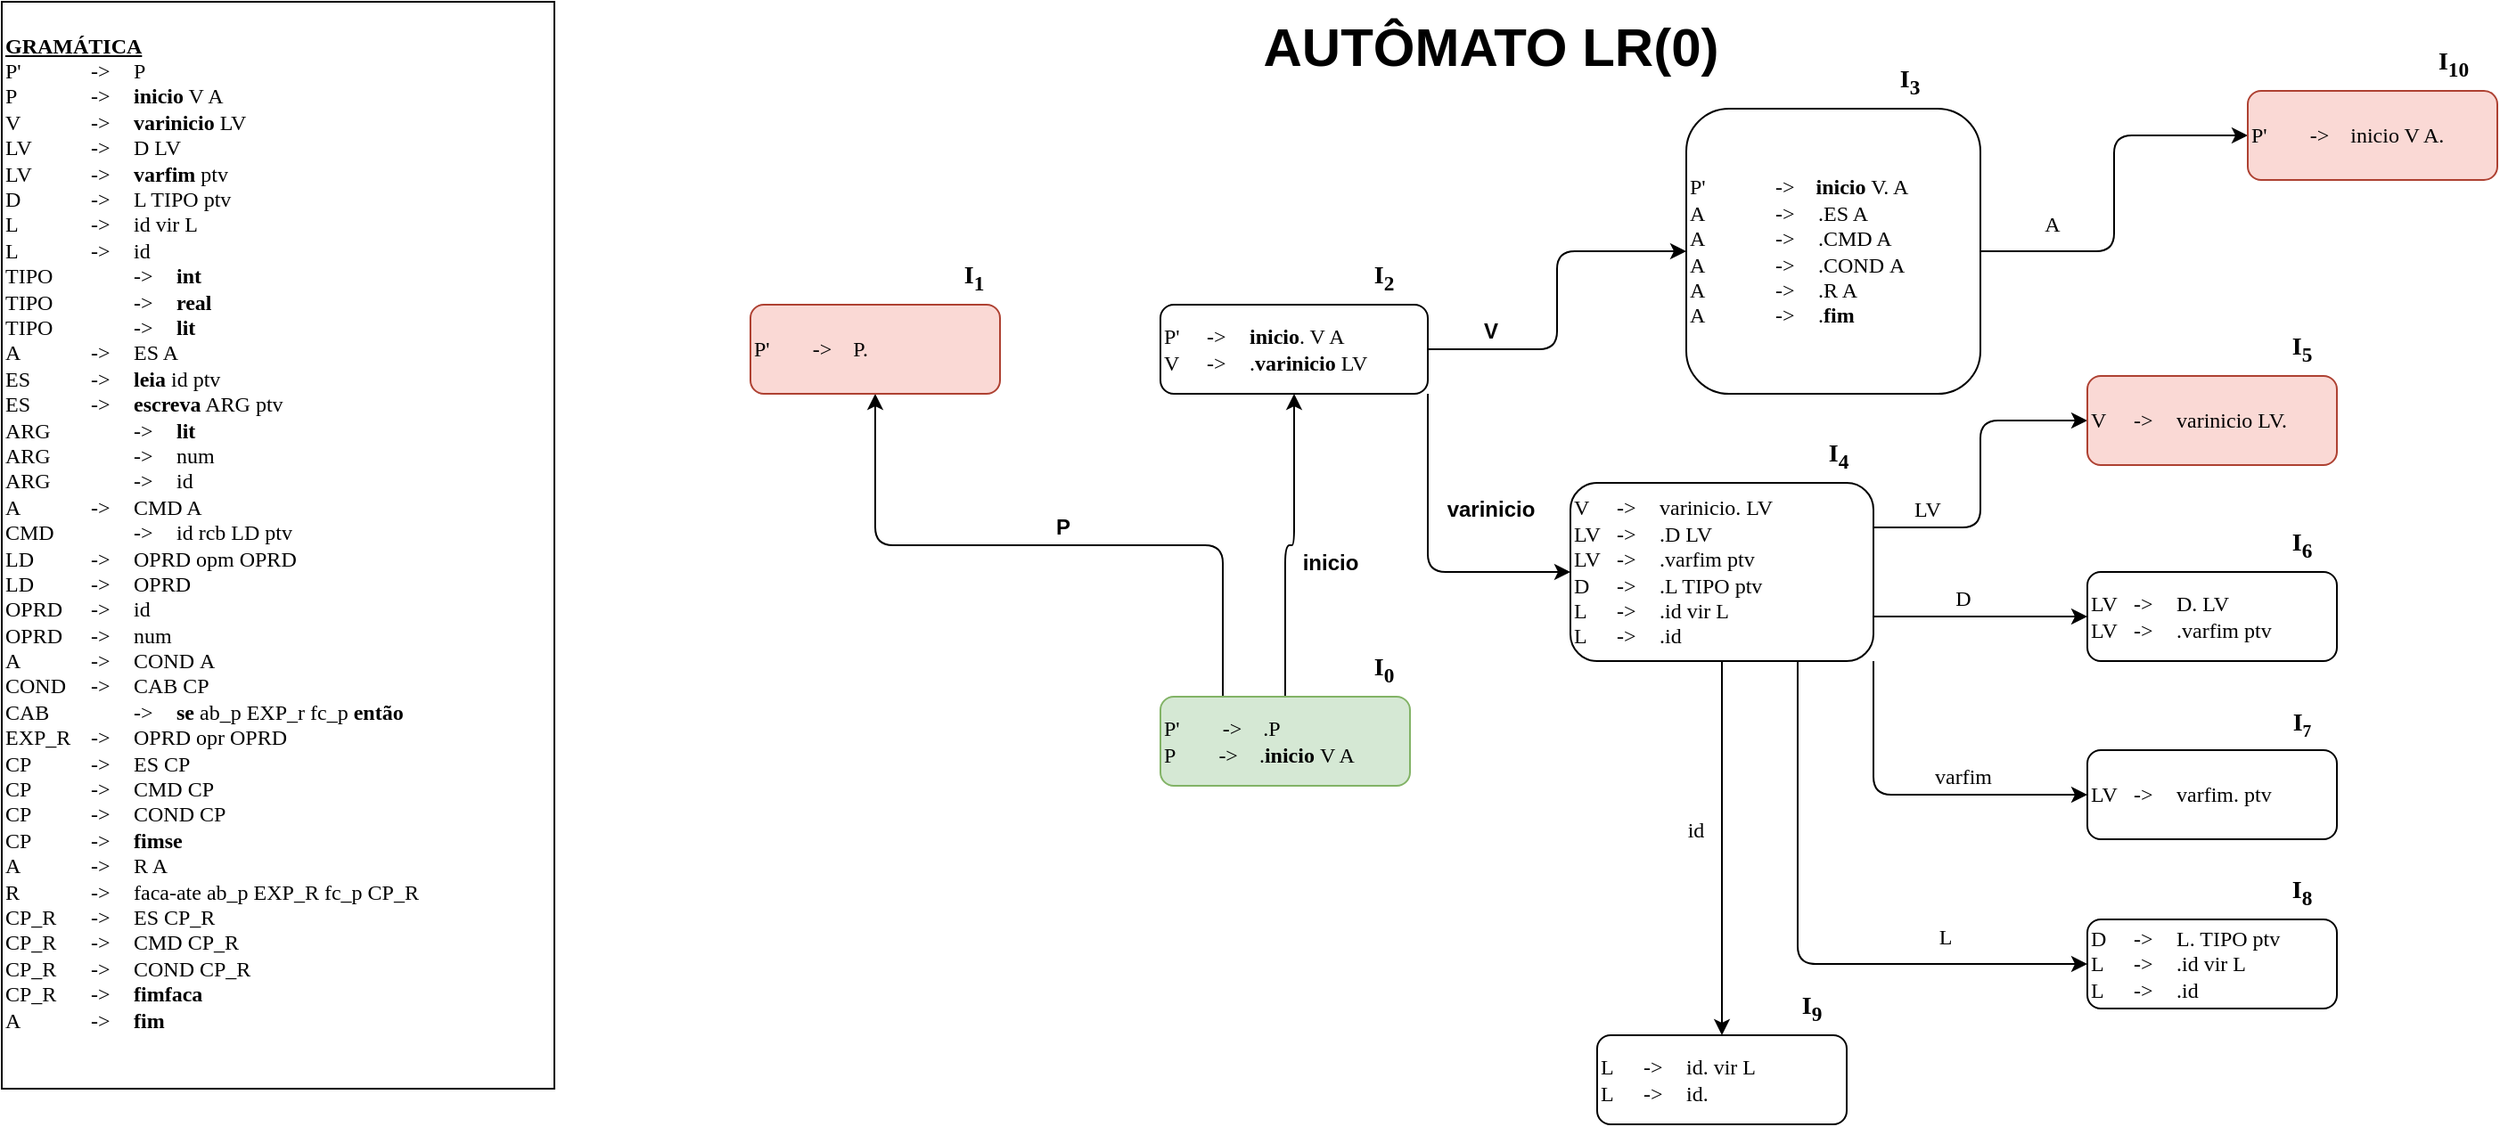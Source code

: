 <mxfile version="26.2.14">
  <diagram name="Página-1" id="nsuVEfHtQZk3GMttRqYm">
    <mxGraphModel dx="947" dy="535" grid="1" gridSize="10" guides="1" tooltips="1" connect="1" arrows="1" fold="1" page="1" pageScale="1" pageWidth="827" pageHeight="1169" math="0" shadow="0">
      <root>
        <mxCell id="0" />
        <mxCell id="1" parent="0" />
        <mxCell id="PhY8fSfeEHadAS-4ZrS1-2" value="&lt;div&gt;&lt;b&gt;&lt;font face=&quot;Verdana&quot;&gt;&lt;u&gt;GRAMÁTICA&lt;/u&gt;&lt;/font&gt;&lt;/b&gt;&lt;/div&gt;&lt;font face=&quot;Verdana&quot;&gt;P&#39;&lt;span style=&quot;white-space: pre;&quot;&gt;&#x9;&lt;span style=&quot;white-space: pre;&quot;&gt;&#x9;&lt;/span&gt;&lt;/span&gt;-&amp;gt;&lt;span style=&quot;white-space: pre;&quot;&gt;&#x9;&lt;/span&gt;P&lt;/font&gt;&lt;div&gt;&lt;font face=&quot;Verdana&quot;&gt;P&lt;span style=&quot;white-space: pre;&quot;&gt;&#x9;&lt;span style=&quot;white-space: pre;&quot;&gt;&#x9;&lt;/span&gt;&lt;/span&gt;-&amp;gt;&lt;span style=&quot;white-space: pre;&quot;&gt;&#x9;&lt;/span&gt;&lt;b&gt;inicio&lt;/b&gt; V A&lt;/font&gt;&lt;/div&gt;&lt;div&gt;&lt;font face=&quot;Verdana&quot;&gt;V&lt;span style=&quot;white-space: pre;&quot;&gt;&#x9;&lt;span style=&quot;white-space: pre;&quot;&gt;&#x9;&lt;/span&gt;&lt;/span&gt;-&amp;gt;&amp;nbsp;&lt;span style=&quot;white-space: pre;&quot;&gt;&#x9;&lt;/span&gt;&lt;b&gt;varinicio&lt;/b&gt; LV&lt;/font&gt;&lt;/div&gt;&lt;div&gt;&lt;font face=&quot;Verdana&quot;&gt;LV&lt;span style=&quot;white-space: pre;&quot;&gt;&#x9;&lt;span style=&quot;white-space: pre;&quot;&gt;&#x9;&lt;/span&gt;&lt;/span&gt;-&amp;gt;&lt;span style=&quot;white-space: pre;&quot;&gt;&#x9;&lt;/span&gt;D LV&lt;/font&gt;&lt;/div&gt;&lt;div&gt;&lt;font face=&quot;Verdana&quot;&gt;LV&lt;span style=&quot;white-space: pre;&quot;&gt;&#x9;&lt;span style=&quot;white-space: pre;&quot;&gt;&#x9;&lt;/span&gt;&lt;/span&gt;-&amp;gt;&lt;span style=&quot;white-space: pre;&quot;&gt;&#x9;&lt;/span&gt;&lt;b&gt;varfim&lt;/b&gt; ptv&lt;/font&gt;&lt;/div&gt;&lt;div&gt;&lt;font face=&quot;Verdana&quot;&gt;D&lt;span style=&quot;white-space: pre;&quot;&gt;&#x9;&lt;span style=&quot;white-space: pre;&quot;&gt;&#x9;&lt;/span&gt;&lt;/span&gt;-&amp;gt;&lt;span style=&quot;white-space: pre;&quot;&gt;&#x9;&lt;/span&gt;L TIPO ptv&lt;/font&gt;&lt;/div&gt;&lt;div&gt;&lt;font face=&quot;Verdana&quot;&gt;L&lt;span style=&quot;white-space: pre;&quot;&gt;&#x9;&lt;span style=&quot;white-space: pre;&quot;&gt;&#x9;&lt;/span&gt;&lt;/span&gt;-&amp;gt;&lt;span style=&quot;white-space: pre;&quot;&gt;&#x9;&lt;/span&gt;id vir L&lt;/font&gt;&lt;/div&gt;&lt;div&gt;&lt;font face=&quot;Verdana&quot;&gt;L&lt;span style=&quot;white-space: pre;&quot;&gt;&#x9;&lt;span style=&quot;white-space: pre;&quot;&gt;&#x9;&lt;/span&gt;&lt;/span&gt;-&amp;gt;&lt;span style=&quot;white-space: pre;&quot;&gt;&#x9;&lt;/span&gt;id&lt;/font&gt;&lt;/div&gt;&lt;div&gt;&lt;font face=&quot;Verdana&quot;&gt;TIPO&lt;span style=&quot;white-space: pre;&quot;&gt;&#x9;&lt;/span&gt;&lt;span style=&quot;white-space: pre;&quot;&gt;&#x9;&lt;/span&gt;-&amp;gt;&lt;span style=&quot;white-space: pre;&quot;&gt;&#x9;&lt;/span&gt;&lt;b&gt;int&lt;/b&gt;&lt;/font&gt;&lt;/div&gt;&lt;div&gt;&lt;font face=&quot;Verdana&quot;&gt;TIPO&lt;span style=&quot;white-space: pre;&quot;&gt;&#x9;&lt;span style=&quot;white-space: pre;&quot;&gt;&#x9;&lt;/span&gt;&lt;/span&gt;-&amp;gt;&lt;span style=&quot;white-space: pre;&quot;&gt;&#x9;&lt;/span&gt;&lt;b&gt;real&lt;/b&gt;&lt;/font&gt;&lt;/div&gt;&lt;div&gt;&lt;font face=&quot;Verdana&quot;&gt;TIPO&lt;span style=&quot;white-space: pre;&quot;&gt;&#x9;&lt;/span&gt;&lt;span style=&quot;white-space: pre;&quot;&gt;&#x9;&lt;/span&gt;-&amp;gt;&lt;span style=&quot;white-space: pre;&quot;&gt;&#x9;&lt;/span&gt;&lt;b&gt;lit&lt;/b&gt;&lt;/font&gt;&lt;/div&gt;&lt;div&gt;&lt;font face=&quot;Verdana&quot;&gt;A&lt;span style=&quot;white-space: pre;&quot;&gt;&#x9;&lt;/span&gt;&lt;span style=&quot;white-space: pre;&quot;&gt;&#x9;&lt;/span&gt;-&amp;gt;&amp;nbsp;&lt;span style=&quot;white-space: pre;&quot;&gt;&#x9;&lt;/span&gt;ES A&lt;/font&gt;&lt;/div&gt;&lt;div&gt;&lt;font face=&quot;Verdana&quot;&gt;ES&lt;span style=&quot;white-space: pre;&quot;&gt;&#x9;&lt;span style=&quot;white-space: pre;&quot;&gt;&#x9;&lt;/span&gt;-&amp;gt;&lt;span style=&quot;white-space: pre;&quot;&gt;&#x9;&lt;/span&gt;&lt;b&gt;leia&lt;/b&gt; id ptv&lt;/span&gt;&lt;/font&gt;&lt;/div&gt;&lt;div&gt;&lt;font face=&quot;Verdana&quot;&gt;ES&lt;span style=&quot;white-space: pre;&quot;&gt;&#x9;&lt;/span&gt;&lt;span style=&quot;white-space: pre;&quot;&gt;&#x9;&lt;/span&gt;-&amp;gt; &lt;span style=&quot;white-space: pre;&quot;&gt;&#x9;&lt;/span&gt;&lt;b&gt;escreva&lt;/b&gt; ARG ptv&lt;/font&gt;&lt;/div&gt;&lt;div&gt;&lt;font face=&quot;Verdana&quot;&gt;ARG&lt;span style=&quot;white-space: pre;&quot;&gt;&#x9;&lt;span style=&quot;white-space: pre;&quot;&gt;&#x9;&lt;/span&gt;&lt;/span&gt;-&amp;gt; &lt;span style=&quot;white-space: pre;&quot;&gt;&#x9;&lt;/span&gt;&lt;b&gt;lit&lt;/b&gt;&lt;/font&gt;&lt;/div&gt;&lt;div&gt;&lt;font face=&quot;Verdana&quot;&gt;ARG&lt;span style=&quot;white-space: pre;&quot;&gt;&#x9;&lt;span style=&quot;white-space: pre;&quot;&gt;&#x9;&lt;/span&gt;&lt;/span&gt;-&amp;gt;&lt;span style=&quot;white-space: pre;&quot;&gt;&#x9;&lt;/span&gt;num&lt;/font&gt;&lt;/div&gt;&lt;div&gt;&lt;font face=&quot;Verdana&quot;&gt;ARG&lt;span style=&quot;white-space: pre;&quot;&gt;&#x9;&lt;span style=&quot;white-space: pre;&quot;&gt;&#x9;&lt;/span&gt;&lt;/span&gt;-&amp;gt;&lt;span style=&quot;white-space: pre;&quot;&gt;&#x9;&lt;/span&gt;id&lt;/font&gt;&lt;/div&gt;&lt;div&gt;&lt;font face=&quot;Verdana&quot;&gt;A&lt;span style=&quot;white-space: pre;&quot;&gt;&#x9;&lt;/span&gt;&lt;span style=&quot;white-space: pre;&quot;&gt;&#x9;&lt;/span&gt;-&amp;gt;&lt;span style=&quot;white-space: pre;&quot;&gt;&#x9;&lt;/span&gt;CMD A&lt;/font&gt;&lt;/div&gt;&lt;div&gt;&lt;font face=&quot;Verdana&quot;&gt;CMD&lt;span style=&quot;white-space: pre;&quot;&gt;&#x9;&lt;span style=&quot;white-space: pre;&quot;&gt;&#x9;&lt;/span&gt;&lt;/span&gt;-&amp;gt;&lt;span style=&quot;white-space: pre;&quot;&gt;&#x9;&lt;/span&gt;id rcb LD ptv&lt;/font&gt;&lt;/div&gt;&lt;div&gt;&lt;font face=&quot;Verdana&quot;&gt;LD&lt;span style=&quot;white-space: pre;&quot;&gt;&#x9;&lt;span style=&quot;white-space: pre;&quot;&gt;&#x9;&lt;/span&gt;-&amp;gt;&lt;span style=&quot;white-space: pre;&quot;&gt;&#x9;&lt;/span&gt;OPRD opm OPRD&lt;/span&gt;&lt;/font&gt;&lt;/div&gt;&lt;div&gt;&lt;font face=&quot;Verdana&quot;&gt;LD&lt;span style=&quot;white-space: pre;&quot;&gt;&#x9;&lt;span style=&quot;white-space: pre;&quot;&gt;&#x9;&lt;/span&gt;-&amp;gt;&lt;span style=&quot;white-space: pre;&quot;&gt;&#x9;&lt;/span&gt;OPRD&lt;/span&gt;&lt;/font&gt;&lt;/div&gt;&lt;div&gt;&lt;font face=&quot;Verdana&quot;&gt;OPRD&lt;span style=&quot;white-space: pre;&quot;&gt;&#x9;&lt;/span&gt;-&amp;gt;&lt;span style=&quot;white-space: pre;&quot;&gt;&#x9;&lt;/span&gt;id&lt;/font&gt;&lt;/div&gt;&lt;div&gt;&lt;font face=&quot;Verdana&quot;&gt;OPRD&lt;span style=&quot;white-space: pre;&quot;&gt;&#x9;&lt;/span&gt;-&amp;gt;&lt;span style=&quot;white-space: pre;&quot;&gt;&#x9;&lt;/span&gt;num&lt;/font&gt;&lt;/div&gt;&lt;div&gt;&lt;font face=&quot;Verdana&quot;&gt;A&lt;span style=&quot;white-space: pre;&quot;&gt;&#x9;&lt;span style=&quot;white-space: pre;&quot;&gt;&#x9;&lt;/span&gt;-&amp;gt;&lt;span style=&quot;white-space: pre;&quot;&gt;&#x9;&lt;/span&gt;COND&lt;/span&gt;&amp;nbsp;A&lt;/font&gt;&lt;/div&gt;&lt;div&gt;&lt;font face=&quot;Verdana&quot;&gt;COND&lt;span style=&quot;white-space: pre;&quot;&gt;&#x9;&lt;/span&gt;-&amp;gt;&lt;span style=&quot;white-space: pre;&quot;&gt;&#x9;&lt;/span&gt;CAB CP&lt;/font&gt;&lt;/div&gt;&lt;div&gt;&lt;font face=&quot;Verdana&quot;&gt;CAB&lt;span style=&quot;white-space: pre;&quot;&gt;&#x9;&lt;/span&gt;&lt;span style=&quot;white-space: pre;&quot;&gt;&#x9;&lt;/span&gt;-&amp;gt;&lt;span style=&quot;white-space: pre;&quot;&gt;&#x9;&lt;/span&gt;&lt;b&gt;se&lt;/b&gt; ab_p EXP_r fc_p &lt;b&gt;então&lt;/b&gt;&lt;/font&gt;&lt;/div&gt;&lt;div&gt;&lt;font face=&quot;Verdana&quot;&gt;EXP_R&lt;span style=&quot;white-space: pre;&quot;&gt;&#x9;&lt;/span&gt;-&amp;gt;&lt;span style=&quot;white-space: pre;&quot;&gt;&#x9;&lt;/span&gt;OPRD opr OPRD&lt;/font&gt;&lt;/div&gt;&lt;div&gt;&lt;font face=&quot;Verdana&quot;&gt;CP&lt;span style=&quot;white-space: pre;&quot;&gt;&#x9;&lt;span style=&quot;white-space: pre;&quot;&gt;&#x9;&lt;/span&gt;-&amp;gt;&lt;span style=&quot;white-space: pre;&quot;&gt;&#x9;&lt;/span&gt;ES CP&lt;/span&gt;&lt;/font&gt;&lt;/div&gt;&lt;div&gt;&lt;font face=&quot;Verdana&quot;&gt;CP&lt;span style=&quot;white-space: pre;&quot;&gt;&#x9;&lt;/span&gt;&lt;span style=&quot;white-space: pre;&quot;&gt;&#x9;&lt;/span&gt;-&amp;gt;&amp;nbsp;&lt;span style=&quot;white-space: pre;&quot;&gt;&#x9;&lt;/span&gt;CMD CP&lt;/font&gt;&lt;/div&gt;&lt;div&gt;&lt;font face=&quot;Verdana&quot;&gt;CP&lt;span style=&quot;white-space: pre;&quot;&gt;&#x9;&lt;/span&gt;&lt;span style=&quot;white-space: pre;&quot;&gt;&#x9;&lt;/span&gt;-&amp;gt;&lt;span style=&quot;white-space: pre;&quot;&gt;&#x9;&lt;/span&gt;COND CP&lt;/font&gt;&lt;/div&gt;&lt;div&gt;&lt;font face=&quot;Verdana&quot;&gt;CP&lt;span style=&quot;white-space: pre;&quot;&gt;&#x9;&lt;/span&gt;&lt;span style=&quot;white-space: pre;&quot;&gt;&#x9;&lt;/span&gt;-&amp;gt;&lt;span style=&quot;white-space: pre;&quot;&gt;&#x9;&lt;/span&gt;&lt;b&gt;fimse&lt;/b&gt;&lt;/font&gt;&lt;/div&gt;&lt;div&gt;&lt;font face=&quot;Verdana&quot;&gt;A&lt;span style=&quot;white-space: pre;&quot;&gt;&#x9;&lt;/span&gt;&lt;span style=&quot;white-space: pre;&quot;&gt;&#x9;&lt;/span&gt;-&amp;gt;&lt;span style=&quot;white-space: pre;&quot;&gt;&#x9;&lt;/span&gt;R A&lt;/font&gt;&lt;/div&gt;&lt;div&gt;&lt;font face=&quot;Verdana&quot;&gt;R&lt;span style=&quot;white-space: pre;&quot;&gt;&#x9;&lt;/span&gt;&lt;span style=&quot;white-space: pre;&quot;&gt;&#x9;&lt;/span&gt;-&amp;gt; &lt;span style=&quot;white-space: pre;&quot;&gt;&#x9;&lt;/span&gt;faca-ate ab_p EXP_R fc_p CP_R&lt;/font&gt;&lt;/div&gt;&lt;div&gt;&lt;font face=&quot;Verdana&quot;&gt;CP_R&lt;span style=&quot;white-space: pre;&quot;&gt;&#x9;&lt;/span&gt;-&amp;gt;&lt;span style=&quot;white-space: pre;&quot;&gt;&#x9;&lt;/span&gt;ES CP_R&lt;/font&gt;&lt;/div&gt;&lt;div&gt;&lt;font face=&quot;Verdana&quot;&gt;CP_R&lt;span style=&quot;white-space: pre;&quot;&gt;&#x9;&lt;/span&gt;-&amp;gt;&lt;span style=&quot;white-space: pre;&quot;&gt;&#x9;&lt;/span&gt;CMD CP_R&lt;/font&gt;&lt;/div&gt;&lt;div&gt;&lt;font face=&quot;Verdana&quot;&gt;CP_R&lt;span style=&quot;white-space: pre;&quot;&gt;&#x9;&lt;/span&gt;-&amp;gt;&lt;span style=&quot;white-space: pre;&quot;&gt;&#x9;&lt;/span&gt;COND CP_R&lt;/font&gt;&lt;/div&gt;&lt;div&gt;&lt;font face=&quot;Verdana&quot;&gt;CP_R&lt;span style=&quot;white-space: pre;&quot;&gt;&#x9;&lt;/span&gt;-&amp;gt;&lt;span style=&quot;white-space: pre;&quot;&gt;&#x9;&lt;/span&gt;&lt;b&gt;fimfaca&lt;/b&gt;&lt;/font&gt;&lt;/div&gt;&lt;div&gt;&lt;font face=&quot;Verdana&quot;&gt;A&lt;span style=&quot;white-space: pre;&quot;&gt;&#x9;&lt;/span&gt;&lt;span style=&quot;white-space: pre;&quot;&gt;&#x9;&lt;/span&gt;-&amp;gt;&lt;span style=&quot;white-space: pre;&quot;&gt;&#x9;&lt;/span&gt;&lt;b&gt;fim&lt;/b&gt;&lt;/font&gt;&lt;/div&gt;&lt;div&gt;&lt;br&gt;&lt;/div&gt;" style="rounded=0;whiteSpace=wrap;html=1;align=left;" parent="1" vertex="1">
          <mxGeometry x="60" y="20" width="310" height="610" as="geometry" />
        </mxCell>
        <mxCell id="w2phAXO2aed_HeDv7RQd-7" style="edgeStyle=orthogonalEdgeStyle;rounded=1;orthogonalLoop=1;jettySize=auto;html=1;exitX=0.25;exitY=0;exitDx=0;exitDy=0;entryX=0.5;entryY=1;entryDx=0;entryDy=0;" edge="1" parent="1" source="w2phAXO2aed_HeDv7RQd-1" target="w2phAXO2aed_HeDv7RQd-5">
          <mxGeometry relative="1" as="geometry" />
        </mxCell>
        <mxCell id="w2phAXO2aed_HeDv7RQd-9" style="edgeStyle=orthogonalEdgeStyle;rounded=1;orthogonalLoop=1;jettySize=auto;html=1;entryX=0.5;entryY=1;entryDx=0;entryDy=0;entryPerimeter=0;" edge="1" parent="1" source="w2phAXO2aed_HeDv7RQd-1" target="w2phAXO2aed_HeDv7RQd-10">
          <mxGeometry relative="1" as="geometry">
            <mxPoint x="780.0" y="250" as="targetPoint" />
          </mxGeometry>
        </mxCell>
        <mxCell id="w2phAXO2aed_HeDv7RQd-1" value="&lt;span style=&quot;color: rgb(0, 0, 0); font-size: 12px; font-style: normal; font-variant-ligatures: normal; font-variant-caps: normal; font-weight: 400; letter-spacing: normal; orphans: 2; text-indent: 0px; text-transform: none; widows: 2; word-spacing: 0px; -webkit-text-stroke-width: 0px; white-space: normal; text-decoration-thickness: initial; text-decoration-style: initial; text-decoration-color: initial; float: none; display: inline !important;&quot;&gt;P&#39;&lt;/span&gt;&lt;span style=&quot;forced-color-adjust: none; color: rgb(0, 0, 0); font-size: 12px; font-style: normal; font-variant-ligatures: normal; font-variant-caps: normal; font-weight: 400; letter-spacing: normal; orphans: 2; text-indent: 0px; text-transform: none; widows: 2; word-spacing: 0px; -webkit-text-stroke-width: 0px; text-decoration-thickness: initial; text-decoration-style: initial; text-decoration-color: initial; white-space: pre;&quot;&gt;&lt;span style=&quot;white-space: pre;&quot;&gt;&amp;nbsp;&amp;nbsp;&amp;nbsp;&amp;nbsp;&lt;/span&gt;&lt;span style=&quot;forced-color-adjust: none; white-space: pre;&quot;&gt;&lt;span style=&quot;white-space: pre;&quot;&gt;&amp;nbsp;&amp;nbsp;&amp;nbsp;&amp;nbsp;&lt;/span&gt;&lt;/span&gt;&lt;/span&gt;&lt;span style=&quot;color: rgb(0, 0, 0); font-size: 12px; font-style: normal; font-variant-ligatures: normal; font-variant-caps: normal; font-weight: 400; letter-spacing: normal; orphans: 2; text-indent: 0px; text-transform: none; widows: 2; word-spacing: 0px; -webkit-text-stroke-width: 0px; white-space: normal; text-decoration-thickness: initial; text-decoration-style: initial; text-decoration-color: initial; float: none; display: inline !important;&quot;&gt;-&amp;gt;&lt;/span&gt;&lt;span style=&quot;forced-color-adjust: none; color: rgb(0, 0, 0); font-size: 12px; font-style: normal; font-variant-ligatures: normal; font-variant-caps: normal; font-weight: 400; letter-spacing: normal; orphans: 2; text-indent: 0px; text-transform: none; widows: 2; word-spacing: 0px; -webkit-text-stroke-width: 0px; text-decoration-thickness: initial; text-decoration-style: initial; text-decoration-color: initial; white-space: pre;&quot;&gt;&lt;span style=&quot;white-space: pre;&quot;&gt;&amp;nbsp;&amp;nbsp;&amp;nbsp;&amp;nbsp;.&lt;/span&gt;&lt;/span&gt;&lt;span style=&quot;color: rgb(0, 0, 0); font-size: 12px; font-style: normal; font-variant-ligatures: normal; font-variant-caps: normal; font-weight: 400; letter-spacing: normal; orphans: 2; text-indent: 0px; text-transform: none; widows: 2; word-spacing: 0px; -webkit-text-stroke-width: 0px; white-space: normal; text-decoration-thickness: initial; text-decoration-style: initial; text-decoration-color: initial; float: none; display: inline !important;&quot;&gt;P&lt;/span&gt;&lt;div style=&quot;forced-color-adjust: none; color: rgb(0, 0, 0); font-size: 12px; font-style: normal; font-variant-ligatures: normal; font-variant-caps: normal; font-weight: 400; letter-spacing: normal; orphans: 2; text-indent: 0px; text-transform: none; widows: 2; word-spacing: 0px; -webkit-text-stroke-width: 0px; white-space: normal; text-decoration-thickness: initial; text-decoration-style: initial; text-decoration-color: initial;&quot;&gt;P&lt;span style=&quot;forced-color-adjust: none; white-space: pre;&quot;&gt;&lt;span style=&quot;white-space: pre;&quot;&gt;&amp;nbsp;&amp;nbsp;&amp;nbsp;&amp;nbsp;&lt;/span&gt;&lt;span style=&quot;forced-color-adjust: none; white-space: pre;&quot;&gt;&lt;span style=&quot;white-space: pre;&quot;&gt;&amp;nbsp;&amp;nbsp;&amp;nbsp;&amp;nbsp;&lt;/span&gt;&lt;/span&gt;&lt;/span&gt;-&amp;gt;&lt;span style=&quot;forced-color-adjust: none; white-space: pre;&quot;&gt;&lt;span style=&quot;white-space: pre;&quot;&gt;&amp;nbsp;&amp;nbsp;&amp;nbsp;&amp;nbsp;.&lt;/span&gt;&lt;/span&gt;&lt;b style=&quot;forced-color-adjust: none;&quot;&gt;inicio&lt;/b&gt;&lt;span&gt;&amp;nbsp;&lt;/span&gt;V A&lt;/div&gt;" style="text;whiteSpace=wrap;html=1;fillColor=#d5e8d4;strokeColor=#82b366;rounded=1;labelBorderColor=none;labelBackgroundColor=none;textShadow=0;align=left;verticalAlign=middle;fontFamily=Verdana;" vertex="1" parent="1">
          <mxGeometry x="710" y="410" width="140" height="50" as="geometry" />
        </mxCell>
        <mxCell id="w2phAXO2aed_HeDv7RQd-2" value="&lt;b&gt;&lt;font face=&quot;Verdana&quot; style=&quot;font-size: 14px;&quot;&gt;I&lt;sub style=&quot;&quot;&gt;0&lt;/sub&gt;&lt;/font&gt;&lt;/b&gt;" style="text;html=1;align=center;verticalAlign=middle;resizable=0;points=[];autosize=1;fillColor=none;strokeColor=none;" vertex="1" parent="1">
          <mxGeometry x="815" y="380" width="40" height="30" as="geometry" />
        </mxCell>
        <mxCell id="w2phAXO2aed_HeDv7RQd-5" value="&lt;span style=&quot;color: rgb(0, 0, 0); font-size: 12px; font-style: normal; font-variant-ligatures: normal; font-variant-caps: normal; font-weight: 400; letter-spacing: normal; orphans: 2; text-indent: 0px; text-transform: none; widows: 2; word-spacing: 0px; -webkit-text-stroke-width: 0px; white-space: normal; text-decoration-thickness: initial; text-decoration-style: initial; text-decoration-color: initial; float: none; display: inline !important;&quot;&gt;P&#39;&lt;/span&gt;&lt;span style=&quot;forced-color-adjust: none; color: rgb(0, 0, 0); font-size: 12px; font-style: normal; font-variant-ligatures: normal; font-variant-caps: normal; font-weight: 400; letter-spacing: normal; orphans: 2; text-indent: 0px; text-transform: none; widows: 2; word-spacing: 0px; -webkit-text-stroke-width: 0px; text-decoration-thickness: initial; text-decoration-style: initial; text-decoration-color: initial; white-space: pre;&quot;&gt;&lt;span style=&quot;white-space: pre;&quot;&gt;&amp;nbsp;&amp;nbsp;&amp;nbsp;&amp;nbsp;&lt;/span&gt;&lt;span style=&quot;forced-color-adjust: none; white-space: pre;&quot;&gt;&lt;span style=&quot;white-space: pre;&quot;&gt;&amp;nbsp;&amp;nbsp;&amp;nbsp;&amp;nbsp;&lt;/span&gt;&lt;/span&gt;&lt;/span&gt;&lt;span style=&quot;color: rgb(0, 0, 0); font-size: 12px; font-style: normal; font-variant-ligatures: normal; font-variant-caps: normal; font-weight: 400; letter-spacing: normal; orphans: 2; text-indent: 0px; text-transform: none; widows: 2; word-spacing: 0px; -webkit-text-stroke-width: 0px; white-space: normal; text-decoration-thickness: initial; text-decoration-style: initial; text-decoration-color: initial; float: none; display: inline !important;&quot;&gt;-&amp;gt;&lt;/span&gt;&lt;span style=&quot;forced-color-adjust: none; color: rgb(0, 0, 0); font-size: 12px; font-style: normal; font-variant-ligatures: normal; font-variant-caps: normal; font-weight: 400; letter-spacing: normal; orphans: 2; text-indent: 0px; text-transform: none; widows: 2; word-spacing: 0px; -webkit-text-stroke-width: 0px; text-decoration-thickness: initial; text-decoration-style: initial; text-decoration-color: initial; white-space: pre;&quot;&gt;&lt;span style=&quot;white-space: pre;&quot;&gt;&amp;nbsp;&amp;nbsp;&amp;nbsp;&amp;nbsp;&lt;/span&gt;&lt;/span&gt;&lt;span style=&quot;color: rgb(0, 0, 0); font-size: 12px; font-style: normal; font-variant-ligatures: normal; font-variant-caps: normal; font-weight: 400; letter-spacing: normal; orphans: 2; text-indent: 0px; text-transform: none; widows: 2; word-spacing: 0px; -webkit-text-stroke-width: 0px; white-space: normal; text-decoration-thickness: initial; text-decoration-style: initial; text-decoration-color: initial; float: none; display: inline !important;&quot;&gt;P.&lt;/span&gt;" style="text;whiteSpace=wrap;html=1;fillColor=#fad9d5;strokeColor=#ae4132;rounded=1;labelBorderColor=none;labelBackgroundColor=none;textShadow=0;align=left;verticalAlign=middle;fontFamily=Verdana;" vertex="1" parent="1">
          <mxGeometry x="480" y="190" width="140" height="50" as="geometry" />
        </mxCell>
        <mxCell id="w2phAXO2aed_HeDv7RQd-6" value="&lt;b&gt;P&lt;/b&gt;" style="text;html=1;align=center;verticalAlign=middle;resizable=0;points=[];autosize=1;strokeColor=none;fillColor=none;" vertex="1" parent="1">
          <mxGeometry x="640" y="300" width="30" height="30" as="geometry" />
        </mxCell>
        <mxCell id="w2phAXO2aed_HeDv7RQd-8" value="&lt;b&gt;&lt;font face=&quot;Verdana&quot; style=&quot;font-size: 14px;&quot;&gt;I&lt;sub style=&quot;&quot;&gt;1&lt;/sub&gt;&lt;/font&gt;&lt;/b&gt;" style="text;html=1;align=center;verticalAlign=middle;resizable=0;points=[];autosize=1;strokeColor=none;fillColor=none;" vertex="1" parent="1">
          <mxGeometry x="585" y="160" width="40" height="30" as="geometry" />
        </mxCell>
        <mxCell id="w2phAXO2aed_HeDv7RQd-14" style="edgeStyle=orthogonalEdgeStyle;rounded=1;orthogonalLoop=1;jettySize=auto;html=1;" edge="1" parent="1" source="w2phAXO2aed_HeDv7RQd-10" target="w2phAXO2aed_HeDv7RQd-13">
          <mxGeometry relative="1" as="geometry" />
        </mxCell>
        <mxCell id="w2phAXO2aed_HeDv7RQd-17" style="edgeStyle=orthogonalEdgeStyle;rounded=1;orthogonalLoop=1;jettySize=auto;html=1;exitX=1;exitY=1;exitDx=0;exitDy=0;entryX=0;entryY=0.5;entryDx=0;entryDy=0;" edge="1" parent="1" source="w2phAXO2aed_HeDv7RQd-10" target="w2phAXO2aed_HeDv7RQd-18">
          <mxGeometry relative="1" as="geometry">
            <mxPoint x="940" y="340" as="targetPoint" />
          </mxGeometry>
        </mxCell>
        <mxCell id="w2phAXO2aed_HeDv7RQd-10" value="&lt;span style=&quot;color: rgb(0, 0, 0); font-size: 12px; font-style: normal; font-variant-ligatures: normal; font-variant-caps: normal; font-weight: 400; letter-spacing: normal; orphans: 2; text-indent: 0px; text-transform: none; widows: 2; word-spacing: 0px; -webkit-text-stroke-width: 0px; white-space: normal; text-decoration-thickness: initial; text-decoration-style: initial; text-decoration-color: initial; float: none; display: inline !important;&quot;&gt;P&#39;&lt;span style=&quot;white-space: pre;&quot;&gt;&#x9;&lt;/span&gt;&lt;/span&gt;&lt;span style=&quot;color: rgb(0, 0, 0); font-size: 12px; font-style: normal; font-variant-ligatures: normal; font-variant-caps: normal; font-weight: 400; letter-spacing: normal; orphans: 2; text-indent: 0px; text-transform: none; widows: 2; word-spacing: 0px; -webkit-text-stroke-width: 0px; white-space: normal; text-decoration-thickness: initial; text-decoration-style: initial; text-decoration-color: initial; float: none; display: inline !important;&quot;&gt;-&amp;gt;&lt;span style=&quot;white-space: pre;&quot;&gt;&#x9;&lt;/span&gt;&lt;/span&gt;&lt;span style=&quot;forced-color-adjust: none; color: rgb(0, 0, 0); font-size: 12px; font-style: normal; font-variant-ligatures: normal; font-variant-caps: normal; letter-spacing: normal; orphans: 2; text-indent: 0px; text-transform: none; widows: 2; word-spacing: 0px; -webkit-text-stroke-width: 0px; text-decoration-thickness: initial; text-decoration-style: initial; text-decoration-color: initial; white-space: pre;&quot;&gt;&lt;span style=&quot;white-space: pre;&quot;&gt;&lt;b&gt;inicio&lt;/b&gt;. V A&lt;/span&gt;&lt;/span&gt;&lt;div&gt;&lt;span style=&quot;white-space: pre;&quot;&gt;V&lt;span style=&quot;white-space: pre;&quot;&gt;&#x9;-&amp;gt;&lt;span style=&quot;white-space: pre;&quot;&gt;&#x9;&lt;/span&gt;.&lt;b&gt;varinicio&lt;/b&gt; LV&lt;/span&gt;&lt;/span&gt;&lt;/div&gt;" style="text;whiteSpace=wrap;html=1;fillColor=none;strokeColor=default;rounded=1;labelBorderColor=none;labelBackgroundColor=none;textShadow=0;align=left;verticalAlign=middle;fontFamily=Verdana;" vertex="1" parent="1">
          <mxGeometry x="710" y="190" width="150" height="50" as="geometry" />
        </mxCell>
        <mxCell id="w2phAXO2aed_HeDv7RQd-11" value="&lt;b&gt;inicio&lt;/b&gt;" style="text;html=1;align=center;verticalAlign=middle;resizable=0;points=[];autosize=1;strokeColor=none;fillColor=none;" vertex="1" parent="1">
          <mxGeometry x="780" y="320" width="50" height="30" as="geometry" />
        </mxCell>
        <mxCell id="w2phAXO2aed_HeDv7RQd-12" value="&lt;b&gt;&lt;font face=&quot;Verdana&quot; style=&quot;font-size: 14px;&quot;&gt;I&lt;sub&gt;2&lt;/sub&gt;&lt;/font&gt;&lt;/b&gt;" style="text;html=1;align=center;verticalAlign=middle;resizable=0;points=[];autosize=1;fillColor=none;strokeColor=none;" vertex="1" parent="1">
          <mxGeometry x="815" y="160" width="40" height="30" as="geometry" />
        </mxCell>
        <mxCell id="w2phAXO2aed_HeDv7RQd-25" style="edgeStyle=orthogonalEdgeStyle;rounded=1;orthogonalLoop=1;jettySize=auto;html=1;entryX=0;entryY=0.5;entryDx=0;entryDy=0;" edge="1" parent="1" source="w2phAXO2aed_HeDv7RQd-13" target="w2phAXO2aed_HeDv7RQd-21">
          <mxGeometry relative="1" as="geometry" />
        </mxCell>
        <mxCell id="w2phAXO2aed_HeDv7RQd-13" value="&lt;span style=&quot;color: rgb(0, 0, 0); font-size: 12px; font-style: normal; font-variant-ligatures: normal; font-variant-caps: normal; font-weight: 400; letter-spacing: normal; orphans: 2; text-indent: 0px; text-transform: none; widows: 2; word-spacing: 0px; -webkit-text-stroke-width: 0px; white-space: normal; text-decoration-thickness: initial; text-decoration-style: initial; text-decoration-color: initial; float: none; display: inline !important;&quot;&gt;P&#39;&lt;/span&gt;&lt;span style=&quot;forced-color-adjust: none; color: rgb(0, 0, 0); font-size: 12px; font-style: normal; font-variant-ligatures: normal; font-variant-caps: normal; font-weight: 400; letter-spacing: normal; orphans: 2; text-indent: 0px; text-transform: none; widows: 2; word-spacing: 0px; -webkit-text-stroke-width: 0px; text-decoration-thickness: initial; text-decoration-style: initial; text-decoration-color: initial; white-space: pre;&quot;&gt;&lt;span style=&quot;white-space: pre;&quot;&gt;&amp;nbsp;&amp;nbsp;&amp;nbsp;&amp;nbsp;&lt;/span&gt;&lt;span style=&quot;forced-color-adjust: none; white-space: pre;&quot;&gt;&lt;span style=&quot;white-space: pre;&quot;&gt;&amp;nbsp;&amp;nbsp;&amp;nbsp;&amp;nbsp;&lt;span style=&quot;white-space: pre;&quot;&gt;&#x9;&lt;/span&gt;&lt;/span&gt;&lt;/span&gt;&lt;/span&gt;&lt;span style=&quot;color: rgb(0, 0, 0); font-size: 12px; font-style: normal; font-variant-ligatures: normal; font-variant-caps: normal; font-weight: 400; letter-spacing: normal; orphans: 2; text-indent: 0px; text-transform: none; widows: 2; word-spacing: 0px; -webkit-text-stroke-width: 0px; white-space: normal; text-decoration-thickness: initial; text-decoration-style: initial; text-decoration-color: initial; float: none; display: inline !important;&quot;&gt;-&amp;gt;&lt;/span&gt;&lt;span style=&quot;forced-color-adjust: none; color: rgb(0, 0, 0); font-size: 12px; font-style: normal; font-variant-ligatures: normal; font-variant-caps: normal; letter-spacing: normal; orphans: 2; text-indent: 0px; text-transform: none; widows: 2; word-spacing: 0px; -webkit-text-stroke-width: 0px; text-decoration-thickness: initial; text-decoration-style: initial; text-decoration-color: initial; white-space: pre;&quot;&gt;&lt;span style=&quot;white-space: pre;&quot;&gt;&amp;nbsp;&amp;nbsp;&amp;nbsp;&amp;nbsp;&lt;b&gt;inicio&lt;/b&gt; V. A&lt;/span&gt;&lt;/span&gt;&lt;div&gt;&lt;span style=&quot;forced-color-adjust: none; color: rgb(0, 0, 0); font-size: 12px; font-style: normal; font-variant-ligatures: normal; font-variant-caps: normal; letter-spacing: normal; orphans: 2; text-indent: 0px; text-transform: none; widows: 2; word-spacing: 0px; -webkit-text-stroke-width: 0px; text-decoration-thickness: initial; text-decoration-style: initial; text-decoration-color: initial; white-space: pre;&quot;&gt;&lt;span style=&quot;white-space: normal;&quot;&gt;A&lt;/span&gt;&#x9;&#x9;&lt;span style=&quot;white-space: normal;&quot;&gt;-&amp;gt;&amp;nbsp;&lt;/span&gt;&#x9;.&lt;span style=&quot;white-space: normal;&quot;&gt;ES A&lt;/span&gt;&lt;span style=&quot;white-space: pre;&quot;&gt;&lt;/span&gt;&lt;/span&gt;&lt;/div&gt;&lt;div&gt;&lt;span style=&quot;forced-color-adjust: none; color: rgb(0, 0, 0); font-size: 12px; font-style: normal; font-variant-ligatures: normal; font-variant-caps: normal; letter-spacing: normal; orphans: 2; text-indent: 0px; text-transform: none; widows: 2; word-spacing: 0px; -webkit-text-stroke-width: 0px; text-decoration-thickness: initial; text-decoration-style: initial; text-decoration-color: initial; white-space: pre;&quot;&gt;&lt;span style=&quot;white-space: normal;&quot;&gt;A&lt;/span&gt;&#x9;&#x9;&lt;span style=&quot;white-space: normal;&quot;&gt;-&amp;gt;&lt;/span&gt;&#x9;.&lt;span style=&quot;white-space: normal;&quot;&gt;CMD A&lt;/span&gt;&lt;span style=&quot;white-space: normal;&quot;&gt;&lt;/span&gt;&lt;/span&gt;&lt;/div&gt;&lt;div&gt;&lt;span style=&quot;forced-color-adjust: none; color: rgb(0, 0, 0); font-size: 12px; font-style: normal; font-variant-ligatures: normal; font-variant-caps: normal; letter-spacing: normal; orphans: 2; text-indent: 0px; text-transform: none; widows: 2; word-spacing: 0px; -webkit-text-stroke-width: 0px; text-decoration-thickness: initial; text-decoration-style: initial; text-decoration-color: initial; white-space: pre;&quot;&gt;&lt;span style=&quot;white-space: normal;&quot;&gt;A&lt;/span&gt;&#x9;&#x9;-&amp;gt;&#x9;.COND&lt;span style=&quot;white-space: normal;&quot;&gt;&amp;nbsp;A&lt;/span&gt;&lt;/span&gt;&lt;/div&gt;&lt;div&gt;&lt;span style=&quot;forced-color-adjust: none; color: rgb(0, 0, 0); font-size: 12px; font-style: normal; font-variant-ligatures: normal; font-variant-caps: normal; letter-spacing: normal; orphans: 2; text-indent: 0px; text-transform: none; widows: 2; word-spacing: 0px; -webkit-text-stroke-width: 0px; text-decoration-thickness: initial; text-decoration-style: initial; text-decoration-color: initial; white-space: pre;&quot;&gt;&lt;span style=&quot;white-space: normal;&quot;&gt;A&lt;/span&gt;&#x9;&#x9;&lt;span style=&quot;white-space: normal;&quot;&gt;-&amp;gt;&lt;/span&gt;&#x9;.&lt;span style=&quot;white-space: normal;&quot;&gt;R A&lt;/span&gt;&lt;span style=&quot;white-space: normal;&quot;&gt;&lt;/span&gt;&lt;/span&gt;&lt;/div&gt;&lt;div&gt;&lt;span style=&quot;forced-color-adjust: none; color: rgb(0, 0, 0); font-size: 12px; font-style: normal; font-variant-ligatures: normal; font-variant-caps: normal; letter-spacing: normal; orphans: 2; text-indent: 0px; text-transform: none; widows: 2; word-spacing: 0px; -webkit-text-stroke-width: 0px; text-decoration-thickness: initial; text-decoration-style: initial; text-decoration-color: initial; white-space: pre;&quot;&gt;&lt;span style=&quot;white-space: normal;&quot;&gt;A&lt;/span&gt;&#x9;&#x9;&lt;span style=&quot;white-space: normal;&quot;&gt;-&amp;gt;&lt;/span&gt;&#x9;.&lt;b style=&quot;white-space: normal;&quot;&gt;fim&lt;/b&gt;&lt;span style=&quot;white-space: normal;&quot;&gt;&lt;/span&gt;&lt;/span&gt;&lt;/div&gt;" style="text;whiteSpace=wrap;html=1;fillColor=none;strokeColor=default;rounded=1;labelBorderColor=none;labelBackgroundColor=none;textShadow=0;align=left;verticalAlign=middle;fontFamily=Verdana;" vertex="1" parent="1">
          <mxGeometry x="1005" y="80" width="165" height="160" as="geometry" />
        </mxCell>
        <mxCell id="w2phAXO2aed_HeDv7RQd-15" value="&lt;font face=&quot;Verdana&quot;&gt;&lt;span style=&quot;font-size: 14px;&quot;&gt;&lt;b&gt;I&lt;sub&gt;3&lt;/sub&gt;&lt;/b&gt;&lt;/span&gt;&lt;/font&gt;" style="text;html=1;align=center;verticalAlign=middle;resizable=0;points=[];autosize=1;fillColor=none;strokeColor=none;" vertex="1" parent="1">
          <mxGeometry x="1110" y="50" width="40" height="30" as="geometry" />
        </mxCell>
        <mxCell id="w2phAXO2aed_HeDv7RQd-16" value="&lt;b&gt;V&lt;/b&gt;" style="text;html=1;align=center;verticalAlign=middle;resizable=0;points=[];autosize=1;strokeColor=none;fillColor=none;" vertex="1" parent="1">
          <mxGeometry x="880" y="190" width="30" height="30" as="geometry" />
        </mxCell>
        <mxCell id="w2phAXO2aed_HeDv7RQd-28" style="edgeStyle=orthogonalEdgeStyle;rounded=1;orthogonalLoop=1;jettySize=auto;html=1;exitX=1;exitY=0.25;exitDx=0;exitDy=0;entryX=0;entryY=0.5;entryDx=0;entryDy=0;" edge="1" parent="1" source="w2phAXO2aed_HeDv7RQd-18" target="w2phAXO2aed_HeDv7RQd-27">
          <mxGeometry relative="1" as="geometry" />
        </mxCell>
        <mxCell id="w2phAXO2aed_HeDv7RQd-35" style="edgeStyle=orthogonalEdgeStyle;rounded=1;orthogonalLoop=1;jettySize=auto;html=1;exitX=1;exitY=0.75;exitDx=0;exitDy=0;entryX=0;entryY=0.5;entryDx=0;entryDy=0;" edge="1" parent="1" source="w2phAXO2aed_HeDv7RQd-18" target="w2phAXO2aed_HeDv7RQd-33">
          <mxGeometry relative="1" as="geometry" />
        </mxCell>
        <mxCell id="w2phAXO2aed_HeDv7RQd-40" style="edgeStyle=orthogonalEdgeStyle;rounded=1;orthogonalLoop=1;jettySize=auto;html=1;exitX=1;exitY=1;exitDx=0;exitDy=0;entryX=0;entryY=0.5;entryDx=0;entryDy=0;" edge="1" parent="1" source="w2phAXO2aed_HeDv7RQd-18" target="w2phAXO2aed_HeDv7RQd-39">
          <mxGeometry relative="1" as="geometry" />
        </mxCell>
        <mxCell id="w2phAXO2aed_HeDv7RQd-45" style="edgeStyle=orthogonalEdgeStyle;rounded=1;orthogonalLoop=1;jettySize=auto;html=1;exitX=0.75;exitY=1;exitDx=0;exitDy=0;entryX=0;entryY=0.5;entryDx=0;entryDy=0;" edge="1" parent="1" source="w2phAXO2aed_HeDv7RQd-18" target="w2phAXO2aed_HeDv7RQd-44">
          <mxGeometry relative="1" as="geometry" />
        </mxCell>
        <mxCell id="w2phAXO2aed_HeDv7RQd-54" style="edgeStyle=orthogonalEdgeStyle;rounded=1;orthogonalLoop=1;jettySize=auto;html=1;" edge="1" parent="1" source="w2phAXO2aed_HeDv7RQd-18">
          <mxGeometry relative="1" as="geometry">
            <mxPoint x="1025" y="600" as="targetPoint" />
          </mxGeometry>
        </mxCell>
        <mxCell id="w2phAXO2aed_HeDv7RQd-18" value="&lt;div style=&quot;&quot;&gt;&lt;span style=&quot;background-color: transparent; color: light-dark(rgb(0, 0, 0), rgb(255, 255, 255)); white-space: pre;&quot;&gt;V&lt;/span&gt;&lt;span style=&quot;background-color: transparent; color: light-dark(rgb(0, 0, 0), rgb(255, 255, 255)); white-space: pre;&quot;&gt;&#x9;-&amp;gt;&lt;span style=&quot;white-space: pre;&quot;&gt;&#x9;&lt;/span&gt;varinicio&lt;/span&gt;&lt;span style=&quot;background-color: transparent; color: light-dark(rgb(0, 0, 0), rgb(255, 255, 255));&quot;&gt;.&lt;/span&gt;&lt;span style=&quot;background-color: transparent; color: light-dark(rgb(0, 0, 0), rgb(255, 255, 255)); white-space: pre;&quot;&gt; LV&lt;/span&gt;&lt;/div&gt;&lt;div style=&quot;&quot;&gt;&lt;font face=&quot;Verdana&quot;&gt;&lt;span style=&quot;white-space: pre;&quot;&gt;LV&lt;span style=&quot;white-space: pre;&quot;&gt;&#x9;&lt;/span&gt;-&amp;gt;&lt;span style=&quot;white-space: pre;&quot;&gt;&#x9;&lt;/span&gt;.&lt;/span&gt;&lt;span style=&quot;background-color: transparent; color: light-dark(rgb(0, 0, 0), rgb(255, 255, 255));&quot;&gt;D LV&lt;/span&gt;&lt;/font&gt;&lt;/div&gt;&lt;div style=&quot;&quot;&gt;&lt;font face=&quot;Verdana&quot;&gt;LV&lt;span style=&quot;white-space: pre;&quot;&gt;&#x9;&lt;/span&gt;-&amp;gt;&lt;span style=&quot;white-space: pre;&quot;&gt;&#x9;&lt;/span&gt;.varfim ptv&lt;/font&gt;&lt;/div&gt;&lt;div style=&quot;&quot;&gt;&lt;font face=&quot;Verdana&quot;&gt;D&lt;span style=&quot;white-space: pre;&quot;&gt;&#x9;&lt;/span&gt;-&amp;gt;&lt;span style=&quot;white-space: pre;&quot;&gt;&#x9;&lt;/span&gt;.L TIPO ptv&lt;/font&gt;&lt;/div&gt;&lt;div style=&quot;&quot;&gt;&lt;font face=&quot;Verdana&quot;&gt;L&lt;span style=&quot;white-space: pre;&quot;&gt;&#x9;&lt;/span&gt;-&amp;gt;&lt;span style=&quot;white-space: pre;&quot;&gt;&#x9;&lt;/span&gt;.id vir L&lt;/font&gt;&lt;/div&gt;&lt;div style=&quot;&quot;&gt;&lt;font face=&quot;Verdana&quot;&gt;L&lt;span style=&quot;white-space: pre;&quot;&gt;&#x9;&lt;/span&gt;-&amp;gt;&lt;span style=&quot;white-space: pre;&quot;&gt;&#x9;&lt;/span&gt;.id&lt;span style=&quot;white-space: pre;&quot;&gt;&#x9;&lt;/span&gt;&lt;/font&gt;&lt;/div&gt;" style="text;whiteSpace=wrap;html=1;fillColor=none;strokeColor=default;rounded=1;labelBorderColor=none;labelBackgroundColor=none;textShadow=0;align=left;verticalAlign=middle;fontFamily=Verdana;" vertex="1" parent="1">
          <mxGeometry x="940" y="290" width="170" height="100" as="geometry" />
        </mxCell>
        <mxCell id="w2phAXO2aed_HeDv7RQd-20" value="&lt;b&gt;varinicio&lt;/b&gt;" style="text;html=1;align=center;verticalAlign=middle;resizable=0;points=[];autosize=1;strokeColor=none;fillColor=none;" vertex="1" parent="1">
          <mxGeometry x="860" y="290" width="70" height="30" as="geometry" />
        </mxCell>
        <mxCell id="w2phAXO2aed_HeDv7RQd-21" value="&lt;span style=&quot;color: rgb(0, 0, 0); font-size: 12px; font-style: normal; font-variant-ligatures: normal; font-variant-caps: normal; font-weight: 400; letter-spacing: normal; orphans: 2; text-indent: 0px; text-transform: none; widows: 2; word-spacing: 0px; -webkit-text-stroke-width: 0px; white-space: normal; text-decoration-thickness: initial; text-decoration-style: initial; text-decoration-color: initial; float: none; display: inline !important;&quot;&gt;P&#39;&lt;/span&gt;&lt;span style=&quot;forced-color-adjust: none; color: rgb(0, 0, 0); font-size: 12px; font-style: normal; font-variant-ligatures: normal; font-variant-caps: normal; font-weight: 400; letter-spacing: normal; orphans: 2; text-indent: 0px; text-transform: none; widows: 2; word-spacing: 0px; -webkit-text-stroke-width: 0px; text-decoration-thickness: initial; text-decoration-style: initial; text-decoration-color: initial; white-space: pre;&quot;&gt;&lt;span style=&quot;white-space: pre;&quot;&gt;&amp;nbsp;&amp;nbsp;&amp;nbsp;&amp;nbsp;&lt;/span&gt;&lt;span style=&quot;forced-color-adjust: none; white-space: pre;&quot;&gt;&lt;span style=&quot;white-space: pre;&quot;&gt;&amp;nbsp;&amp;nbsp;&amp;nbsp;&amp;nbsp;&lt;/span&gt;&lt;/span&gt;&lt;/span&gt;&lt;span style=&quot;color: rgb(0, 0, 0); font-size: 12px; font-style: normal; font-variant-ligatures: normal; font-variant-caps: normal; font-weight: 400; letter-spacing: normal; orphans: 2; text-indent: 0px; text-transform: none; widows: 2; word-spacing: 0px; -webkit-text-stroke-width: 0px; white-space: normal; text-decoration-thickness: initial; text-decoration-style: initial; text-decoration-color: initial; float: none; display: inline !important;&quot;&gt;-&amp;gt;&lt;/span&gt;&lt;span style=&quot;forced-color-adjust: none; color: rgb(0, 0, 0); font-size: 12px; font-style: normal; font-variant-ligatures: normal; font-variant-caps: normal; font-weight: 400; letter-spacing: normal; orphans: 2; text-indent: 0px; text-transform: none; widows: 2; word-spacing: 0px; -webkit-text-stroke-width: 0px; text-decoration-thickness: initial; text-decoration-style: initial; text-decoration-color: initial; white-space: pre;&quot;&gt;&lt;span style=&quot;white-space: pre;&quot;&gt;&amp;nbsp;&amp;nbsp;&amp;nbsp;&amp;nbsp;inicio V A.&lt;/span&gt;&lt;/span&gt;" style="text;whiteSpace=wrap;html=1;fillColor=#fad9d5;strokeColor=#ae4132;rounded=1;labelBorderColor=none;labelBackgroundColor=none;textShadow=0;align=left;verticalAlign=middle;fontFamily=Verdana;" vertex="1" parent="1">
          <mxGeometry x="1320" y="70" width="140" height="50" as="geometry" />
        </mxCell>
        <mxCell id="w2phAXO2aed_HeDv7RQd-23" value="&lt;b&gt;&lt;font style=&quot;font-size: 30px;&quot;&gt;AUTÔMATO LR(0)&lt;/font&gt;&lt;/b&gt;" style="text;html=1;align=center;verticalAlign=middle;resizable=0;points=[];autosize=1;strokeColor=none;fillColor=none;" vertex="1" parent="1">
          <mxGeometry x="755" y="20" width="280" height="50" as="geometry" />
        </mxCell>
        <mxCell id="w2phAXO2aed_HeDv7RQd-27" value="&lt;span style=&quot;white-space: pre;&quot;&gt;V&lt;/span&gt;&lt;span style=&quot;white-space: pre;&quot;&gt;&#x9;-&amp;gt;&lt;span style=&quot;white-space: pre;&quot;&gt;&#x9;&lt;/span&gt;varinicio&lt;/span&gt;&lt;span style=&quot;white-space: pre;&quot;&gt; LV.&lt;/span&gt;" style="text;whiteSpace=wrap;html=1;fillColor=#fad9d5;strokeColor=#ae4132;rounded=1;labelBorderColor=none;labelBackgroundColor=none;textShadow=0;align=left;verticalAlign=middle;fontFamily=Verdana;" vertex="1" parent="1">
          <mxGeometry x="1230" y="230" width="140" height="50" as="geometry" />
        </mxCell>
        <mxCell id="w2phAXO2aed_HeDv7RQd-29" value="&lt;font face=&quot;Verdana&quot;&gt;LV&lt;/font&gt;" style="text;html=1;align=center;verticalAlign=middle;resizable=0;points=[];autosize=1;strokeColor=none;fillColor=none;" vertex="1" parent="1">
          <mxGeometry x="1120" y="290" width="40" height="30" as="geometry" />
        </mxCell>
        <mxCell id="w2phAXO2aed_HeDv7RQd-30" value="&lt;b&gt;&lt;font face=&quot;Verdana&quot;&gt;&lt;font style=&quot;font-size: 14px;&quot;&gt;I&lt;sub&gt;5&lt;/sub&gt;&lt;/font&gt;&lt;/font&gt;&lt;/b&gt;" style="text;html=1;align=center;verticalAlign=middle;resizable=0;points=[];autosize=1;fillColor=none;strokeColor=none;" vertex="1" parent="1">
          <mxGeometry x="1330" y="200" width="40" height="30" as="geometry" />
        </mxCell>
        <mxCell id="w2phAXO2aed_HeDv7RQd-33" value="&lt;span style=&quot;white-space: pre;&quot;&gt;LV&#x9;-&amp;gt;&lt;span style=&quot;white-space: pre;&quot;&gt;&#x9;&lt;/span&gt;&lt;/span&gt;&lt;span style=&quot;color: light-dark(rgb(0, 0, 0), rgb(255, 255, 255)); background-color: transparent;&quot;&gt;D. LV&lt;/span&gt;&lt;div&gt;LV&lt;span style=&quot;white-space: pre;&quot;&gt;&#x9;&lt;/span&gt;-&amp;gt;&lt;span style=&quot;white-space: pre;&quot;&gt;&#x9;&lt;/span&gt;.varfim ptv&lt;span style=&quot;color: light-dark(rgb(0, 0, 0), rgb(255, 255, 255)); background-color: transparent;&quot;&gt;&lt;/span&gt;&lt;/div&gt;" style="text;whiteSpace=wrap;html=1;fillColor=none;strokeColor=default;rounded=1;labelBorderColor=none;labelBackgroundColor=none;textShadow=0;align=left;verticalAlign=middle;fontFamily=Verdana;" vertex="1" parent="1">
          <mxGeometry x="1230" y="340" width="140" height="50" as="geometry" />
        </mxCell>
        <mxCell id="w2phAXO2aed_HeDv7RQd-37" value="&lt;font face=&quot;Verdana&quot;&gt;D&lt;/font&gt;" style="text;html=1;align=center;verticalAlign=middle;resizable=0;points=[];autosize=1;strokeColor=none;fillColor=none;" vertex="1" parent="1">
          <mxGeometry x="1145" y="340" width="30" height="30" as="geometry" />
        </mxCell>
        <mxCell id="w2phAXO2aed_HeDv7RQd-39" value="&lt;div&gt;LV&lt;span style=&quot;white-space: pre;&quot;&gt;&#x9;&lt;/span&gt;-&amp;gt;&lt;span style=&quot;white-space: pre;&quot;&gt;&#x9;&lt;/span&gt;varfim. ptv&lt;span style=&quot;color: light-dark(rgb(0, 0, 0), rgb(255, 255, 255)); background-color: transparent;&quot;&gt;&lt;/span&gt;&lt;/div&gt;" style="text;whiteSpace=wrap;html=1;fillColor=none;strokeColor=default;rounded=1;labelBorderColor=none;labelBackgroundColor=none;textShadow=0;align=left;verticalAlign=middle;fontFamily=Verdana;" vertex="1" parent="1">
          <mxGeometry x="1230" y="440" width="140" height="50" as="geometry" />
        </mxCell>
        <mxCell id="w2phAXO2aed_HeDv7RQd-41" value="&lt;font face=&quot;Verdana&quot;&gt;varfim&lt;/font&gt;" style="text;html=1;align=center;verticalAlign=middle;resizable=0;points=[];autosize=1;strokeColor=none;fillColor=none;" vertex="1" parent="1">
          <mxGeometry x="1130" y="440" width="60" height="30" as="geometry" />
        </mxCell>
        <mxCell id="w2phAXO2aed_HeDv7RQd-44" value="D&lt;span style=&quot;white-space: pre;&quot;&gt;&#x9;&lt;/span&gt;-&amp;gt;&lt;span style=&quot;white-space: pre;&quot;&gt;&#x9;&lt;/span&gt;L. TIPO ptv&lt;div&gt;L&lt;span style=&quot;white-space: pre;&quot;&gt;&#x9;&lt;/span&gt;-&amp;gt;&lt;span style=&quot;white-space: pre;&quot;&gt;&#x9;&lt;/span&gt;.id vir L&lt;/div&gt;&lt;div&gt;L&lt;span style=&quot;white-space: pre;&quot;&gt;&#x9;&lt;/span&gt;-&amp;gt;&lt;span style=&quot;white-space: pre;&quot;&gt;&#x9;&lt;/span&gt;.id&lt;span style=&quot;white-space: pre;&quot;&gt;&#x9;&lt;/span&gt;&lt;/div&gt;" style="text;whiteSpace=wrap;html=1;fillColor=none;strokeColor=default;rounded=1;labelBorderColor=none;labelBackgroundColor=none;textShadow=0;align=left;verticalAlign=middle;fontFamily=Verdana;" vertex="1" parent="1">
          <mxGeometry x="1230" y="535" width="140" height="50" as="geometry" />
        </mxCell>
        <mxCell id="w2phAXO2aed_HeDv7RQd-46" value="&lt;font face=&quot;Verdana&quot;&gt;L&lt;/font&gt;" style="text;html=1;align=center;verticalAlign=middle;resizable=0;points=[];autosize=1;strokeColor=none;fillColor=none;" vertex="1" parent="1">
          <mxGeometry x="1135" y="530" width="30" height="30" as="geometry" />
        </mxCell>
        <mxCell id="w2phAXO2aed_HeDv7RQd-49" value="&lt;b&gt;&lt;font face=&quot;Verdana&quot; style=&quot;font-size: 14px;&quot;&gt;I&lt;sub&gt;4&lt;/sub&gt;&lt;/font&gt;&lt;/b&gt;" style="text;html=1;align=center;verticalAlign=middle;resizable=0;points=[];autosize=1;fillColor=none;strokeColor=none;" vertex="1" parent="1">
          <mxGeometry x="1070" y="260" width="40" height="30" as="geometry" />
        </mxCell>
        <mxCell id="w2phAXO2aed_HeDv7RQd-50" value="&lt;b&gt;&lt;font face=&quot;Verdana&quot;&gt;&lt;font style=&quot;font-size: 14px;&quot;&gt;I&lt;sub&gt;6&lt;/sub&gt;&lt;/font&gt;&lt;/font&gt;&lt;/b&gt;" style="text;html=1;align=center;verticalAlign=middle;resizable=0;points=[];autosize=1;fillColor=none;strokeColor=none;" vertex="1" parent="1">
          <mxGeometry x="1330" y="310" width="40" height="30" as="geometry" />
        </mxCell>
        <mxCell id="w2phAXO2aed_HeDv7RQd-51" value="&lt;b&gt;&lt;font face=&quot;Verdana&quot;&gt;&lt;font style=&quot;font-size: 14px;&quot;&gt;I&lt;/font&gt;&lt;font style=&quot;font-size: 11.667px;&quot;&gt;&lt;sub&gt;7&lt;/sub&gt;&lt;/font&gt;&lt;/font&gt;&lt;/b&gt;" style="text;html=1;align=center;verticalAlign=middle;resizable=0;points=[];autosize=1;fillColor=none;strokeColor=none;" vertex="1" parent="1">
          <mxGeometry x="1330" y="410" width="40" height="30" as="geometry" />
        </mxCell>
        <mxCell id="w2phAXO2aed_HeDv7RQd-52" value="&lt;font face=&quot;Verdana&quot;&gt;&lt;span style=&quot;font-size: 14px;&quot;&gt;&lt;b&gt;I&lt;sub&gt;8&lt;/sub&gt;&lt;/b&gt;&lt;/span&gt;&lt;/font&gt;" style="text;html=1;align=center;verticalAlign=middle;resizable=0;points=[];autosize=1;fillColor=none;strokeColor=none;" vertex="1" parent="1">
          <mxGeometry x="1330" y="505" width="40" height="30" as="geometry" />
        </mxCell>
        <mxCell id="w2phAXO2aed_HeDv7RQd-53" value="&lt;div&gt;L&lt;span style=&quot;white-space: pre;&quot;&gt;&#x9;&lt;/span&gt;-&amp;gt;&lt;span style=&quot;white-space: pre;&quot;&gt;&#x9;&lt;/span&gt;id. vir L&lt;/div&gt;&lt;div&gt;L&lt;span style=&quot;white-space: pre;&quot;&gt;&#x9;&lt;/span&gt;-&amp;gt;&lt;span style=&quot;white-space: pre;&quot;&gt;&#x9;&lt;/span&gt;id.&lt;span style=&quot;white-space: pre;&quot;&gt;&#x9;&lt;/span&gt;&lt;/div&gt;" style="text;whiteSpace=wrap;html=1;fillColor=none;strokeColor=default;rounded=1;labelBorderColor=none;labelBackgroundColor=none;textShadow=0;align=left;verticalAlign=middle;fontFamily=Verdana;" vertex="1" parent="1">
          <mxGeometry x="955" y="600" width="140" height="50" as="geometry" />
        </mxCell>
        <mxCell id="w2phAXO2aed_HeDv7RQd-55" value="&lt;font face=&quot;Verdana&quot;&gt;id&lt;/font&gt;" style="text;html=1;align=center;verticalAlign=middle;resizable=0;points=[];autosize=1;strokeColor=none;fillColor=none;" vertex="1" parent="1">
          <mxGeometry x="995" y="470" width="30" height="30" as="geometry" />
        </mxCell>
        <mxCell id="w2phAXO2aed_HeDv7RQd-56" value="&lt;font face=&quot;Verdana&quot;&gt;&lt;span style=&quot;font-size: 14px;&quot;&gt;&lt;b&gt;I&lt;sub&gt;9&lt;/sub&gt;&lt;/b&gt;&lt;/span&gt;&lt;/font&gt;" style="text;html=1;align=center;verticalAlign=middle;resizable=0;points=[];autosize=1;fillColor=none;strokeColor=none;" vertex="1" parent="1">
          <mxGeometry x="1055" y="570" width="40" height="30" as="geometry" />
        </mxCell>
        <mxCell id="w2phAXO2aed_HeDv7RQd-57" value="&lt;font face=&quot;Verdana&quot;&gt;&lt;span style=&quot;font-size: 14px;&quot;&gt;&lt;b&gt;I&lt;sub&gt;10&lt;/sub&gt;&lt;/b&gt;&lt;/span&gt;&lt;/font&gt;" style="text;html=1;align=center;verticalAlign=middle;resizable=0;points=[];autosize=1;fillColor=none;strokeColor=none;" vertex="1" parent="1">
          <mxGeometry x="1410" y="40" width="50" height="30" as="geometry" />
        </mxCell>
        <mxCell id="w2phAXO2aed_HeDv7RQd-60" value="&lt;font face=&quot;Verdana&quot;&gt;A&lt;/font&gt;" style="text;html=1;align=center;verticalAlign=middle;resizable=0;points=[];autosize=1;strokeColor=none;fillColor=none;" vertex="1" parent="1">
          <mxGeometry x="1195" y="130" width="30" height="30" as="geometry" />
        </mxCell>
      </root>
    </mxGraphModel>
  </diagram>
</mxfile>
